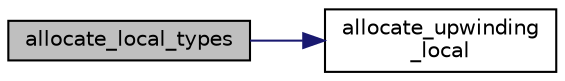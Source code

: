 digraph "allocate_local_types"
{
 // INTERACTIVE_SVG=YES
  bgcolor="transparent";
  edge [fontname="Helvetica",fontsize="10",labelfontname="Helvetica",labelfontsize="10"];
  node [fontname="Helvetica",fontsize="10",shape=record];
  rankdir="LR";
  Node0 [label="allocate_local_types",height=0.2,width=0.4,color="black", fillcolor="grey75", style="filled", fontcolor="black"];
  Node0 -> Node1 [color="midnightblue",fontsize="10",style="solid",fontname="Helvetica"];
  Node1 [label="allocate_upwinding\l_local",height=0.2,width=0.4,color="black",URL="$namespacenavierstokesrhsweno.html#abe3d17704e23fdee041cbc4a7c58d78b"];
}
